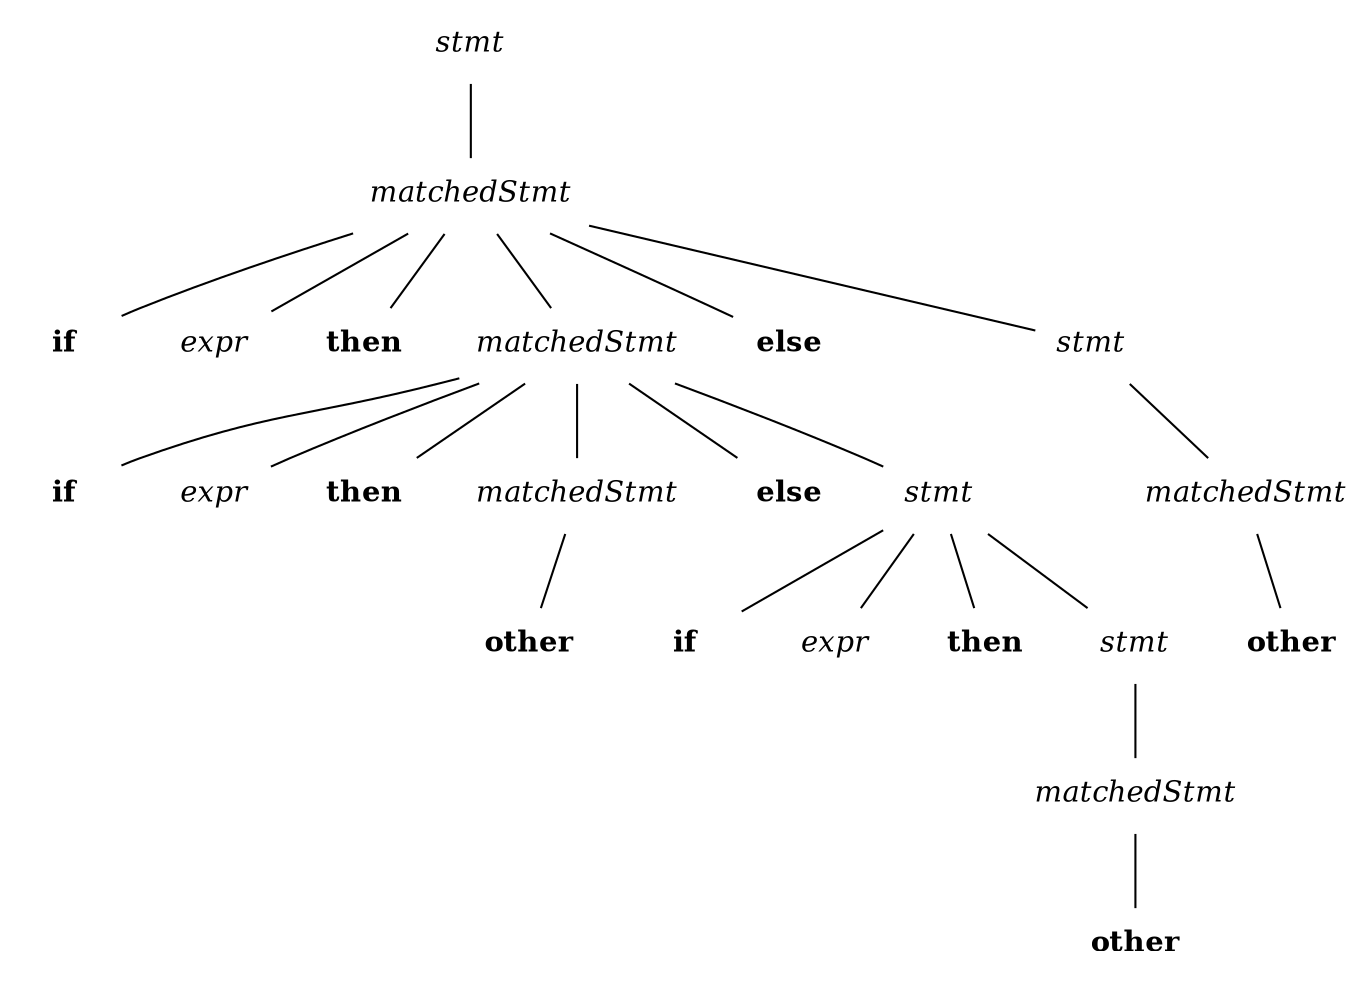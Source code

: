digraph g
{
	node [shape="plaintext"];
	edge [arrowhead=none];

	stmt0 -> mstmt0;

	mstmt0 -> if0;
	mstmt0 -> expr0;
	mstmt0 -> then0;
	mstmt0 -> mstmt1;
	mstmt0 -> else0;
	mstmt0 -> stmt1;

	mstmt1 -> if1;
	mstmt1 -> expr1;
	mstmt1 -> then1;
	mstmt1 -> mstmt2;
	mstmt1 -> else1;
	mstmt1 -> stmt2;

	stmt1 -> mstmt3;

	mstmt2 -> other0;

	stmt2 -> if2;
	stmt2 -> expr2;
	stmt2 -> then2;
	stmt2 -> stmt3;

	mstmt3 -> other1;

	stmt3 -> mstmt4;

	mstmt4 -> other2;

	stmt0, stmt1, stmt2, stmt3 [label=<<I>stmt</I>>];
	mstmt0, mstmt1, mstmt2, mstmt3, mstmt4 [label=<<I>matchedStmt</I>>];
	if0, if1, if2 [label=<<B>if</B>>];
	expr0, expr1, expr2 [label=<<I>expr</I>>];
	then0, then1, then2 [label=<<B>then</B>>];
	else0, else1 [label=<<B>else</B>>];
	other0, other1, other2 [label=<<B>other</B>>];
}
